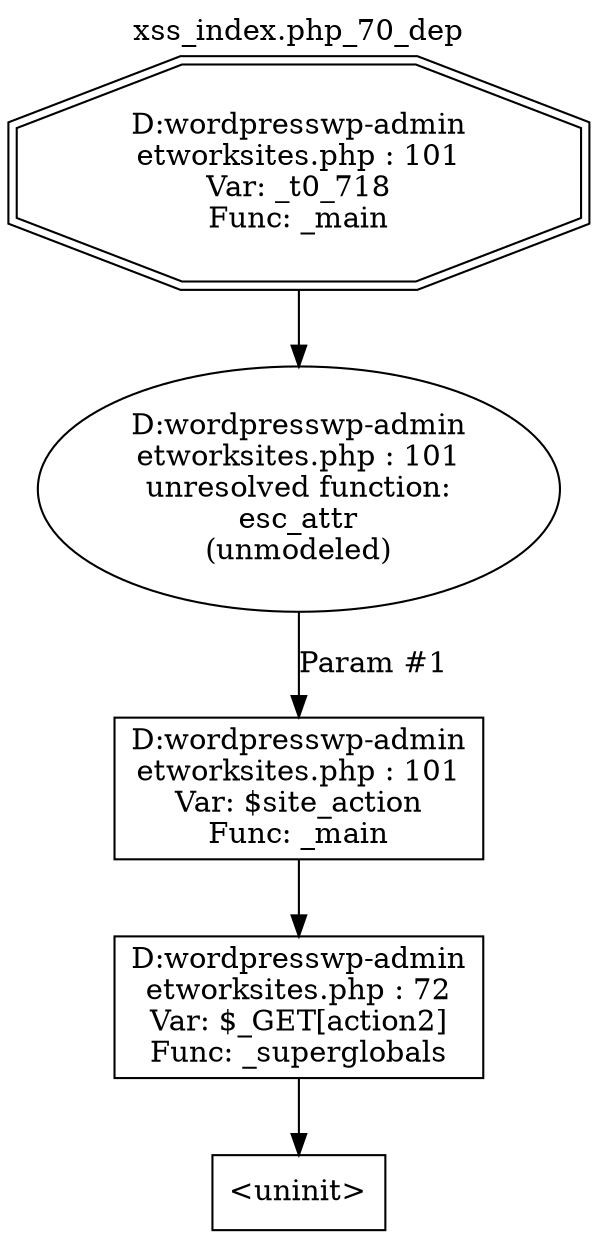 digraph cfg {
  label="xss_index.php_70_dep";
  labelloc=t;
  n1 [shape=doubleoctagon, label="D:\wordpress\wp-admin\network\sites.php : 101\nVar: _t0_718\nFunc: _main\n"];
  n2 [shape=ellipse, label="D:\wordpress\wp-admin\network\sites.php : 101\nunresolved function:\nesc_attr\n(unmodeled)\n"];
  n3 [shape=box, label="D:\wordpress\wp-admin\network\sites.php : 101\nVar: $site_action\nFunc: _main\n"];
  n4 [shape=box, label="D:\wordpress\wp-admin\network\sites.php : 72\nVar: $_GET[action2]\nFunc: _superglobals\n"];
  n5 [shape=box, label="<uninit>"];
  n1 -> n2;
  n4 -> n5;
  n3 -> n4;
  n2 -> n3[label="Param #1"];
}
